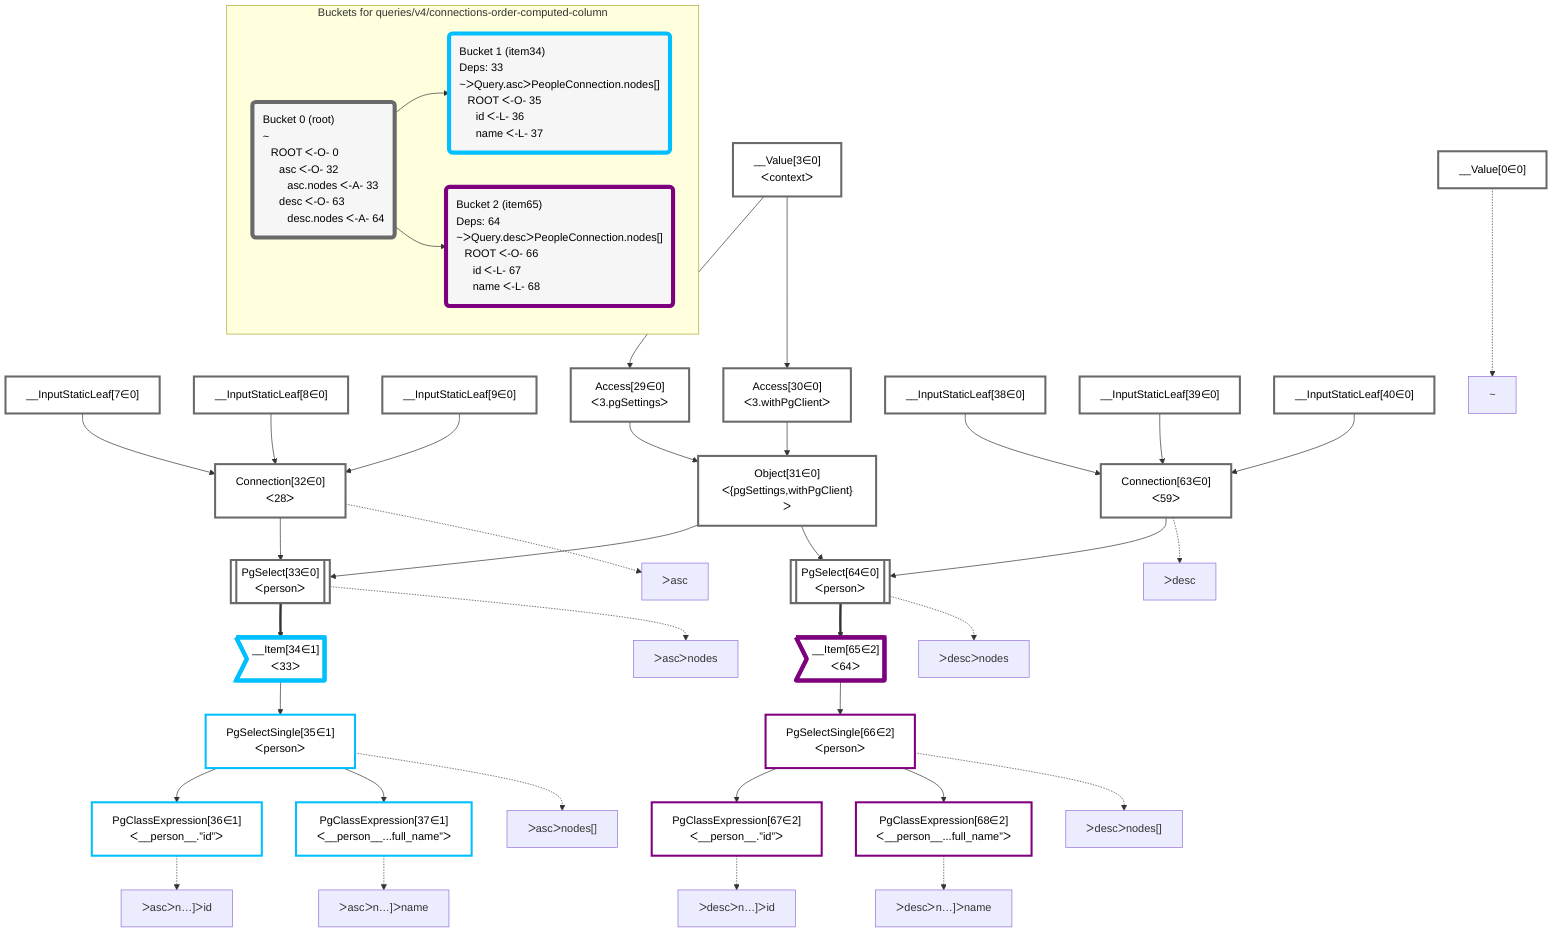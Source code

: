 graph TD
    classDef path fill:#eee,stroke:#000,color:#000
    classDef plan fill:#fff,stroke-width:3px,color:#000
    classDef itemplan fill:#fff,stroke-width:6px,color:#000
    classDef sideeffectplan fill:#f00,stroke-width:6px,color:#000
    classDef bucket fill:#f6f6f6,color:#000,stroke-width:6px,text-align:left


    %% define plans
    __Value0["__Value[0∈0]"]:::plan
    __Value3["__Value[3∈0]<br />ᐸcontextᐳ"]:::plan
    __InputStaticLeaf7["__InputStaticLeaf[7∈0]"]:::plan
    __InputStaticLeaf8["__InputStaticLeaf[8∈0]"]:::plan
    __InputStaticLeaf9["__InputStaticLeaf[9∈0]"]:::plan
    Access29["Access[29∈0]<br />ᐸ3.pgSettingsᐳ"]:::plan
    Access30["Access[30∈0]<br />ᐸ3.withPgClientᐳ"]:::plan
    Object31["Object[31∈0]<br />ᐸ{pgSettings,withPgClient}ᐳ"]:::plan
    Connection32["Connection[32∈0]<br />ᐸ28ᐳ"]:::plan
    PgSelect33[["PgSelect[33∈0]<br />ᐸpersonᐳ"]]:::plan
    __Item34>"__Item[34∈1]<br />ᐸ33ᐳ"]:::itemplan
    PgSelectSingle35["PgSelectSingle[35∈1]<br />ᐸpersonᐳ"]:::plan
    PgClassExpression36["PgClassExpression[36∈1]<br />ᐸ__person__.”id”ᐳ"]:::plan
    PgClassExpression37["PgClassExpression[37∈1]<br />ᐸ__person__...full_name”ᐳ"]:::plan
    __InputStaticLeaf38["__InputStaticLeaf[38∈0]"]:::plan
    __InputStaticLeaf39["__InputStaticLeaf[39∈0]"]:::plan
    __InputStaticLeaf40["__InputStaticLeaf[40∈0]"]:::plan
    Connection63["Connection[63∈0]<br />ᐸ59ᐳ"]:::plan
    PgSelect64[["PgSelect[64∈0]<br />ᐸpersonᐳ"]]:::plan
    __Item65>"__Item[65∈2]<br />ᐸ64ᐳ"]:::itemplan
    PgSelectSingle66["PgSelectSingle[66∈2]<br />ᐸpersonᐳ"]:::plan
    PgClassExpression67["PgClassExpression[67∈2]<br />ᐸ__person__.”id”ᐳ"]:::plan
    PgClassExpression68["PgClassExpression[68∈2]<br />ᐸ__person__...full_name”ᐳ"]:::plan

    %% plan dependencies
    __Value3 --> Access29
    __Value3 --> Access30
    Access29 & Access30 --> Object31
    __InputStaticLeaf7 & __InputStaticLeaf8 & __InputStaticLeaf9 --> Connection32
    Object31 & Connection32 --> PgSelect33
    PgSelect33 ==> __Item34
    __Item34 --> PgSelectSingle35
    PgSelectSingle35 --> PgClassExpression36
    PgSelectSingle35 --> PgClassExpression37
    __InputStaticLeaf38 & __InputStaticLeaf39 & __InputStaticLeaf40 --> Connection63
    Object31 & Connection63 --> PgSelect64
    PgSelect64 ==> __Item65
    __Item65 --> PgSelectSingle66
    PgSelectSingle66 --> PgClassExpression67
    PgSelectSingle66 --> PgClassExpression68

    %% plan-to-path relationships
    P0["~"]
    __Value0 -.-> P0
    P32["ᐳasc"]
    Connection32 -.-> P32
    P33["ᐳascᐳnodes"]
    PgSelect33 -.-> P33
    P35["ᐳascᐳnodes[]"]
    PgSelectSingle35 -.-> P35
    P36["ᐳascᐳn…]ᐳid"]
    PgClassExpression36 -.-> P36
    P37["ᐳascᐳn…]ᐳname"]
    PgClassExpression37 -.-> P37
    P63["ᐳdesc"]
    Connection63 -.-> P63
    P64["ᐳdescᐳnodes"]
    PgSelect64 -.-> P64
    P66["ᐳdescᐳnodes[]"]
    PgSelectSingle66 -.-> P66
    P67["ᐳdescᐳn…]ᐳid"]
    PgClassExpression67 -.-> P67
    P68["ᐳdescᐳn…]ᐳname"]
    PgClassExpression68 -.-> P68

    subgraph "Buckets for queries/v4/connections-order-computed-column"
    Bucket0("Bucket 0 (root)<br />~<br />⠀ROOT ᐸ-O- 0<br />⠀⠀asc ᐸ-O- 32<br />⠀⠀⠀asc.nodes ᐸ-A- 33<br />⠀⠀desc ᐸ-O- 63<br />⠀⠀⠀desc.nodes ᐸ-A- 64"):::bucket
    classDef bucket0 stroke:#696969
    class Bucket0,__Value0,__Value3,__InputStaticLeaf7,__InputStaticLeaf8,__InputStaticLeaf9,Access29,Access30,Object31,Connection32,PgSelect33,__InputStaticLeaf38,__InputStaticLeaf39,__InputStaticLeaf40,Connection63,PgSelect64 bucket0
    Bucket1("Bucket 1 (item34)<br />Deps: 33<br />~ᐳQuery.ascᐳPeopleConnection.nodes[]<br />⠀ROOT ᐸ-O- 35<br />⠀⠀id ᐸ-L- 36<br />⠀⠀name ᐸ-L- 37"):::bucket
    classDef bucket1 stroke:#00bfff
    class Bucket1,__Item34,PgSelectSingle35,PgClassExpression36,PgClassExpression37 bucket1
    Bucket2("Bucket 2 (item65)<br />Deps: 64<br />~ᐳQuery.descᐳPeopleConnection.nodes[]<br />⠀ROOT ᐸ-O- 66<br />⠀⠀id ᐸ-L- 67<br />⠀⠀name ᐸ-L- 68"):::bucket
    classDef bucket2 stroke:#7f007f
    class Bucket2,__Item65,PgSelectSingle66,PgClassExpression67,PgClassExpression68 bucket2
    Bucket0 --> Bucket1 & Bucket2
    end